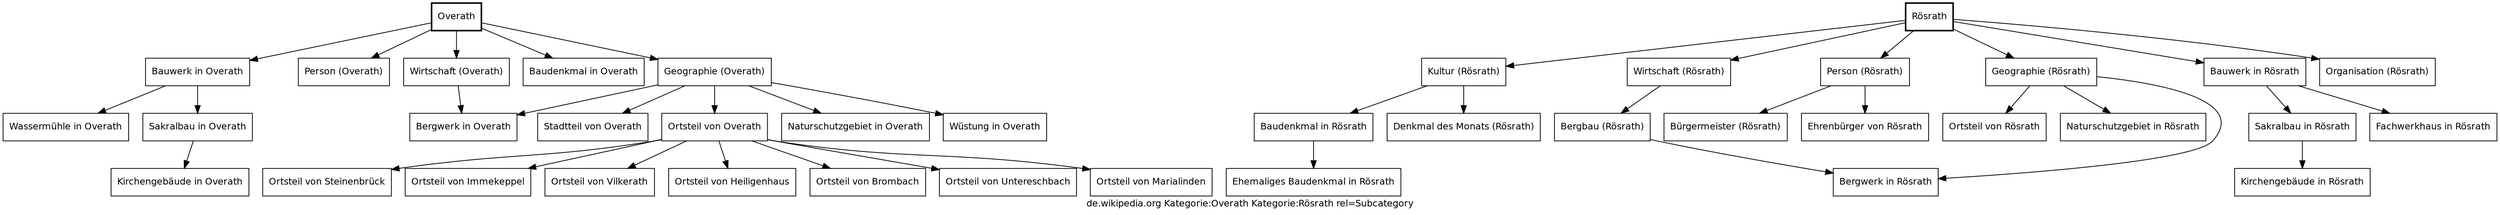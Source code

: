 // Created by GraphWriter at 2023-11-12 10:15:56 CET
digraph cluster_vcat{
charset="UTF-8";
fontname="DejaVu Sans";
fontsize="12";
label="de.wikipedia.org Kategorie:Overath Kategorie:Rösrath rel=Subcategory";
splines="true";
node [fontname="DejaVu Sans",fontsize="12",shape="rect"];
{
rank="min";
"Overath" "Rösrath"
}
"Bauwerk in Overath" [href="http://de.wikipedia.org/wiki/Kategorie:Bauwerk_in_Overath"];
"Bauwerk in Overath" -> "Wassermühle in Overath";
"Bauwerk in Overath" -> "Sakralbau in Overath";
"Wirtschaft (Rösrath)" [href="http://de.wikipedia.org/wiki/Kategorie:Wirtschaft_%28R%C3%B6srath%29"];
"Wirtschaft (Rösrath)" -> "Bergbau (Rösrath)";
"Denkmal des Monats (Rösrath)" [href="http://de.wikipedia.org/wiki/Kategorie:Denkmal_des_Monats_%28R%C3%B6srath%29"];
"Kultur (Rösrath)" [href="http://de.wikipedia.org/wiki/Kategorie:Kultur_%28R%C3%B6srath%29"];
"Kultur (Rösrath)" -> "Baudenkmal in Rösrath";
"Kultur (Rösrath)" -> "Denkmal des Monats (Rösrath)";
"Ortsteil von Steinenbrück" [href="http://de.wikipedia.org/wiki/Kategorie:Ortsteil_von_Steinenbr%C3%BCck"];
"Bergbau (Rösrath)" [href="http://de.wikipedia.org/wiki/Kategorie:Bergbau_%28R%C3%B6srath%29"];
"Bergbau (Rösrath)" -> "Bergwerk in Rösrath";
"Person (Rösrath)" [href="http://de.wikipedia.org/wiki/Kategorie:Person_%28R%C3%B6srath%29"];
"Person (Rösrath)" -> "Bürgermeister (Rösrath)";
"Person (Rösrath)" -> "Ehrenbürger von Rösrath";
"Sakralbau in Rösrath" [href="http://de.wikipedia.org/wiki/Kategorie:Sakralbau_in_R%C3%B6srath"];
"Sakralbau in Rösrath" -> "Kirchengebäude in Rösrath";
"Overath" [href="http://de.wikipedia.org/wiki/Kategorie:Overath",style="bold"];
"Overath" -> "Bauwerk in Overath";
"Overath" -> "Person (Overath)";
"Overath" -> "Wirtschaft (Overath)";
"Overath" -> "Baudenkmal in Overath";
"Overath" -> "Geographie (Overath)";
"Geographie (Rösrath)" [href="http://de.wikipedia.org/wiki/Kategorie:Geographie_%28R%C3%B6srath%29"];
"Geographie (Rösrath)" -> "Ortsteil von Rösrath";
"Geographie (Rösrath)" -> "Bergwerk in Rösrath";
"Geographie (Rösrath)" -> "Naturschutzgebiet in Rösrath";
"Ortsteil von Immekeppel" [href="http://de.wikipedia.org/wiki/Kategorie:Ortsteil_von_Immekeppel"];
"Bürgermeister (Rösrath)" [href="http://de.wikipedia.org/wiki/Kategorie:B%C3%BCrgermeister_%28R%C3%B6srath%29"];
"Ortsteil von Vilkerath" [href="http://de.wikipedia.org/wiki/Kategorie:Ortsteil_von_Vilkerath"];
"Stadtteil von Overath" [href="http://de.wikipedia.org/wiki/Kategorie:Stadtteil_von_Overath"];
"Fachwerkhaus in Rösrath" [href="http://de.wikipedia.org/wiki/Kategorie:Fachwerkhaus_in_R%C3%B6srath"];
"Wirtschaft (Overath)" [href="http://de.wikipedia.org/wiki/Kategorie:Wirtschaft_%28Overath%29"];
"Wirtschaft (Overath)" -> "Bergwerk in Overath";
"Sakralbau in Overath" [href="http://de.wikipedia.org/wiki/Kategorie:Sakralbau_in_Overath"];
"Sakralbau in Overath" -> "Kirchengebäude in Overath";
"Ortsteil von Heiligenhaus" [href="http://de.wikipedia.org/wiki/Kategorie:Ortsteil_von_Heiligenhaus"];
"Baudenkmal in Overath" [href="http://de.wikipedia.org/wiki/Kategorie:Baudenkmal_in_Overath"];
"Ortsteil von Overath" [href="http://de.wikipedia.org/wiki/Kategorie:Ortsteil_von_Overath"];
"Ortsteil von Overath" -> "Ortsteil von Brombach";
"Ortsteil von Overath" -> "Ortsteil von Untereschbach";
"Ortsteil von Overath" -> "Ortsteil von Vilkerath";
"Ortsteil von Overath" -> "Ortsteil von Immekeppel";
"Ortsteil von Overath" -> "Ortsteil von Steinenbrück";
"Ortsteil von Overath" -> "Ortsteil von Marialinden";
"Ortsteil von Overath" -> "Ortsteil von Heiligenhaus";
"Bergwerk in Overath" [href="http://de.wikipedia.org/wiki/Kategorie:Bergwerk_in_Overath"];
"Ehemaliges Baudenkmal in Rösrath" [href="http://de.wikipedia.org/wiki/Kategorie:Ehemaliges_Baudenkmal_in_R%C3%B6srath"];
"Rösrath" [href="http://de.wikipedia.org/wiki/Kategorie:R%C3%B6srath",style="bold"];
"Rösrath" -> "Bauwerk in Rösrath";
"Rösrath" -> "Geographie (Rösrath)";
"Rösrath" -> "Person (Rösrath)";
"Rösrath" -> "Kultur (Rösrath)";
"Rösrath" -> "Organisation (Rösrath)";
"Rösrath" -> "Wirtschaft (Rösrath)";
"Ehrenbürger von Rösrath" [href="http://de.wikipedia.org/wiki/Kategorie:Ehrenb%C3%BCrger_von_R%C3%B6srath"];
"Naturschutzgebiet in Overath" [href="http://de.wikipedia.org/wiki/Kategorie:Naturschutzgebiet_in_Overath"];
"Bergwerk in Rösrath" [href="http://de.wikipedia.org/wiki/Kategorie:Bergwerk_in_R%C3%B6srath"];
"Kirchengebäude in Overath" [href="http://de.wikipedia.org/wiki/Kategorie:Kirchengeb%C3%A4ude_in_Overath"];
"Ortsteil von Rösrath" [href="http://de.wikipedia.org/wiki/Kategorie:Ortsteil_von_R%C3%B6srath"];
"Ortsteil von Brombach" [href="http://de.wikipedia.org/wiki/Kategorie:Ortsteil_von_Brombach"];
"Wüstung in Overath" [href="http://de.wikipedia.org/wiki/Kategorie:W%C3%BCstung_in_Overath"];
"Baudenkmal in Rösrath" [href="http://de.wikipedia.org/wiki/Kategorie:Baudenkmal_in_R%C3%B6srath"];
"Baudenkmal in Rösrath" -> "Ehemaliges Baudenkmal in Rösrath";
"Ortsteil von Marialinden" [href="http://de.wikipedia.org/wiki/Kategorie:Ortsteil_von_Marialinden"];
"Organisation (Rösrath)" [href="http://de.wikipedia.org/wiki/Kategorie:Organisation_%28R%C3%B6srath%29"];
"Bauwerk in Rösrath" [href="http://de.wikipedia.org/wiki/Kategorie:Bauwerk_in_R%C3%B6srath"];
"Bauwerk in Rösrath" -> "Fachwerkhaus in Rösrath";
"Bauwerk in Rösrath" -> "Sakralbau in Rösrath";
"Geographie (Overath)" [href="http://de.wikipedia.org/wiki/Kategorie:Geographie_%28Overath%29"];
"Geographie (Overath)" -> "Bergwerk in Overath";
"Geographie (Overath)" -> "Wüstung in Overath";
"Geographie (Overath)" -> "Naturschutzgebiet in Overath";
"Geographie (Overath)" -> "Ortsteil von Overath";
"Geographie (Overath)" -> "Stadtteil von Overath";
"Ortsteil von Untereschbach" [href="http://de.wikipedia.org/wiki/Kategorie:Ortsteil_von_Untereschbach"];
"Kirchengebäude in Rösrath" [href="http://de.wikipedia.org/wiki/Kategorie:Kirchengeb%C3%A4ude_in_R%C3%B6srath"];
"Naturschutzgebiet in Rösrath" [href="http://de.wikipedia.org/wiki/Kategorie:Naturschutzgebiet_in_R%C3%B6srath"];
"Wassermühle in Overath" [href="http://de.wikipedia.org/wiki/Kategorie:Wasserm%C3%BChle_in_Overath"];
"Person (Overath)" [href="http://de.wikipedia.org/wiki/Kategorie:Person_%28Overath%29"];
}
